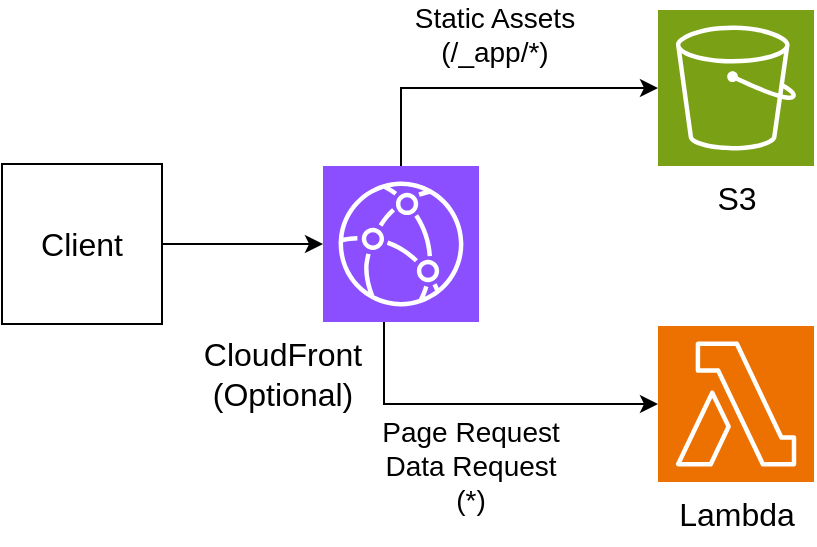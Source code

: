 <mxfile version="21.7.5" type="device">
  <diagram name="Page-1" id="7dq5iBuF4NVI_BzGUCOx">
    <mxGraphModel dx="1058" dy="901" grid="0" gridSize="10" guides="1" tooltips="1" connect="1" arrows="1" fold="1" page="0" pageScale="1" pageWidth="850" pageHeight="1100" math="0" shadow="0">
      <root>
        <mxCell id="0" />
        <mxCell id="1" parent="0" />
        <mxCell id="9miko9YmAMsTaBrA5f3_-1" value="" style="sketch=0;points=[[0,0,0],[0.25,0,0],[0.5,0,0],[0.75,0,0],[1,0,0],[0,1,0],[0.25,1,0],[0.5,1,0],[0.75,1,0],[1,1,0],[0,0.25,0],[0,0.5,0],[0,0.75,0],[1,0.25,0],[1,0.5,0],[1,0.75,0]];outlineConnect=0;fontColor=#232F3E;fillColor=#ED7100;strokeColor=#ffffff;dashed=0;verticalLabelPosition=bottom;verticalAlign=top;align=center;html=1;fontSize=12;fontStyle=0;aspect=fixed;shape=mxgraph.aws4.resourceIcon;resIcon=mxgraph.aws4.lambda;" parent="1" vertex="1">
          <mxGeometry x="325" y="53" width="78" height="78" as="geometry" />
        </mxCell>
        <mxCell id="9miko9YmAMsTaBrA5f3_-2" value="Lambda" style="text;html=1;align=center;verticalAlign=middle;resizable=0;points=[];autosize=1;strokeColor=none;fillColor=none;fontSize=16;" parent="1" vertex="1">
          <mxGeometry x="326" y="131" width="76" height="31" as="geometry" />
        </mxCell>
        <mxCell id="9miko9YmAMsTaBrA5f3_-5" style="edgeStyle=orthogonalEdgeStyle;rounded=0;orthogonalLoop=1;jettySize=auto;html=1;" parent="1" source="lpgDaRIYxFEtYe-A6Hpc-1" target="9miko9YmAMsTaBrA5f3_-1" edge="1">
          <mxGeometry relative="1" as="geometry">
            <Array as="points">
              <mxPoint x="188" y="92" />
            </Array>
            <mxPoint x="149" y="92" as="targetPoint" />
          </mxGeometry>
        </mxCell>
        <mxCell id="9miko9YmAMsTaBrA5f3_-11" value="Page Request&lt;br style=&quot;font-size: 14px;&quot;&gt;Data Request&lt;br&gt;(*)" style="edgeLabel;html=1;align=center;verticalAlign=middle;resizable=0;points=[];fontSize=14;" parent="9miko9YmAMsTaBrA5f3_-5" vertex="1" connectable="0">
          <mxGeometry x="-0.253" y="-1" relative="1" as="geometry">
            <mxPoint x="17" y="30" as="offset" />
          </mxGeometry>
        </mxCell>
        <mxCell id="9miko9YmAMsTaBrA5f3_-8" style="edgeStyle=orthogonalEdgeStyle;rounded=0;orthogonalLoop=1;jettySize=auto;html=1;exitX=0.5;exitY=0;exitDx=0;exitDy=0;exitPerimeter=0;" parent="1" source="lpgDaRIYxFEtYe-A6Hpc-1" target="9miko9YmAMsTaBrA5f3_-6" edge="1">
          <mxGeometry relative="1" as="geometry">
            <Array as="points">
              <mxPoint x="197" y="-66" />
            </Array>
            <mxPoint x="97" y="-12" as="targetPoint" />
          </mxGeometry>
        </mxCell>
        <mxCell id="9miko9YmAMsTaBrA5f3_-10" value="Static Assets&lt;br&gt;(/_app/*)" style="edgeLabel;html=1;align=center;verticalAlign=middle;resizable=0;points=[];fontSize=14;" parent="9miko9YmAMsTaBrA5f3_-8" vertex="1" connectable="0">
          <mxGeometry x="-0.323" y="-2" relative="1" as="geometry">
            <mxPoint x="29" y="-29" as="offset" />
          </mxGeometry>
        </mxCell>
        <mxCell id="tVJM7YYyoAtxUiaTrKYL-2" style="edgeStyle=orthogonalEdgeStyle;rounded=0;orthogonalLoop=1;jettySize=auto;html=1;" edge="1" parent="1" source="9miko9YmAMsTaBrA5f3_-4" target="lpgDaRIYxFEtYe-A6Hpc-1">
          <mxGeometry relative="1" as="geometry" />
        </mxCell>
        <mxCell id="9miko9YmAMsTaBrA5f3_-4" value="Client" style="whiteSpace=wrap;html=1;fontSize=16;" parent="1" vertex="1">
          <mxGeometry x="-3" y="-28" width="80" height="80" as="geometry" />
        </mxCell>
        <mxCell id="9miko9YmAMsTaBrA5f3_-6" value="" style="sketch=0;points=[[0,0,0],[0.25,0,0],[0.5,0,0],[0.75,0,0],[1,0,0],[0,1,0],[0.25,1,0],[0.5,1,0],[0.75,1,0],[1,1,0],[0,0.25,0],[0,0.5,0],[0,0.75,0],[1,0.25,0],[1,0.5,0],[1,0.75,0]];outlineConnect=0;fontColor=#232F3E;fillColor=#7AA116;strokeColor=#ffffff;dashed=0;verticalLabelPosition=bottom;verticalAlign=top;align=center;html=1;fontSize=12;fontStyle=0;aspect=fixed;shape=mxgraph.aws4.resourceIcon;resIcon=mxgraph.aws4.s3;" parent="1" vertex="1">
          <mxGeometry x="325" y="-105" width="78" height="78" as="geometry" />
        </mxCell>
        <mxCell id="9miko9YmAMsTaBrA5f3_-7" value="S3" style="text;html=1;align=center;verticalAlign=middle;resizable=0;points=[];autosize=1;strokeColor=none;fillColor=none;fontSize=16;" parent="1" vertex="1">
          <mxGeometry x="345" y="-27" width="38" height="31" as="geometry" />
        </mxCell>
        <mxCell id="lpgDaRIYxFEtYe-A6Hpc-1" value="" style="sketch=0;points=[[0,0,0],[0.25,0,0],[0.5,0,0],[0.75,0,0],[1,0,0],[0,1,0],[0.25,1,0],[0.5,1,0],[0.75,1,0],[1,1,0],[0,0.25,0],[0,0.5,0],[0,0.75,0],[1,0.25,0],[1,0.5,0],[1,0.75,0]];outlineConnect=0;fontColor=#232F3E;fillColor=#8C4FFF;strokeColor=#ffffff;dashed=0;verticalLabelPosition=bottom;verticalAlign=top;align=center;html=1;fontSize=12;fontStyle=0;aspect=fixed;shape=mxgraph.aws4.resourceIcon;resIcon=mxgraph.aws4.cloudfront;" parent="1" vertex="1">
          <mxGeometry x="157.5" y="-27" width="78" height="78" as="geometry" />
        </mxCell>
        <mxCell id="lpgDaRIYxFEtYe-A6Hpc-2" value="CloudFront&lt;br&gt;(Optional)" style="text;html=1;align=center;verticalAlign=middle;resizable=0;points=[];autosize=1;strokeColor=none;fillColor=none;fontSize=16;" parent="1" vertex="1">
          <mxGeometry x="88" y="52" width="97" height="50" as="geometry" />
        </mxCell>
      </root>
    </mxGraphModel>
  </diagram>
</mxfile>
